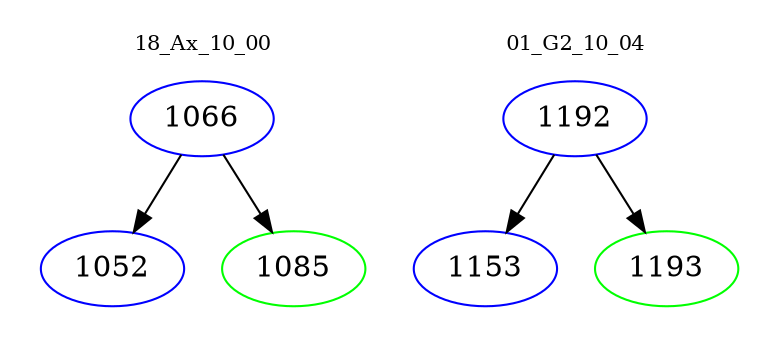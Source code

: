 digraph{
subgraph cluster_0 {
color = white
label = "18_Ax_10_00";
fontsize=10;
T0_1066 [label="1066", color="blue"]
T0_1066 -> T0_1052 [color="black"]
T0_1052 [label="1052", color="blue"]
T0_1066 -> T0_1085 [color="black"]
T0_1085 [label="1085", color="green"]
}
subgraph cluster_1 {
color = white
label = "01_G2_10_04";
fontsize=10;
T1_1192 [label="1192", color="blue"]
T1_1192 -> T1_1153 [color="black"]
T1_1153 [label="1153", color="blue"]
T1_1192 -> T1_1193 [color="black"]
T1_1193 [label="1193", color="green"]
}
}
